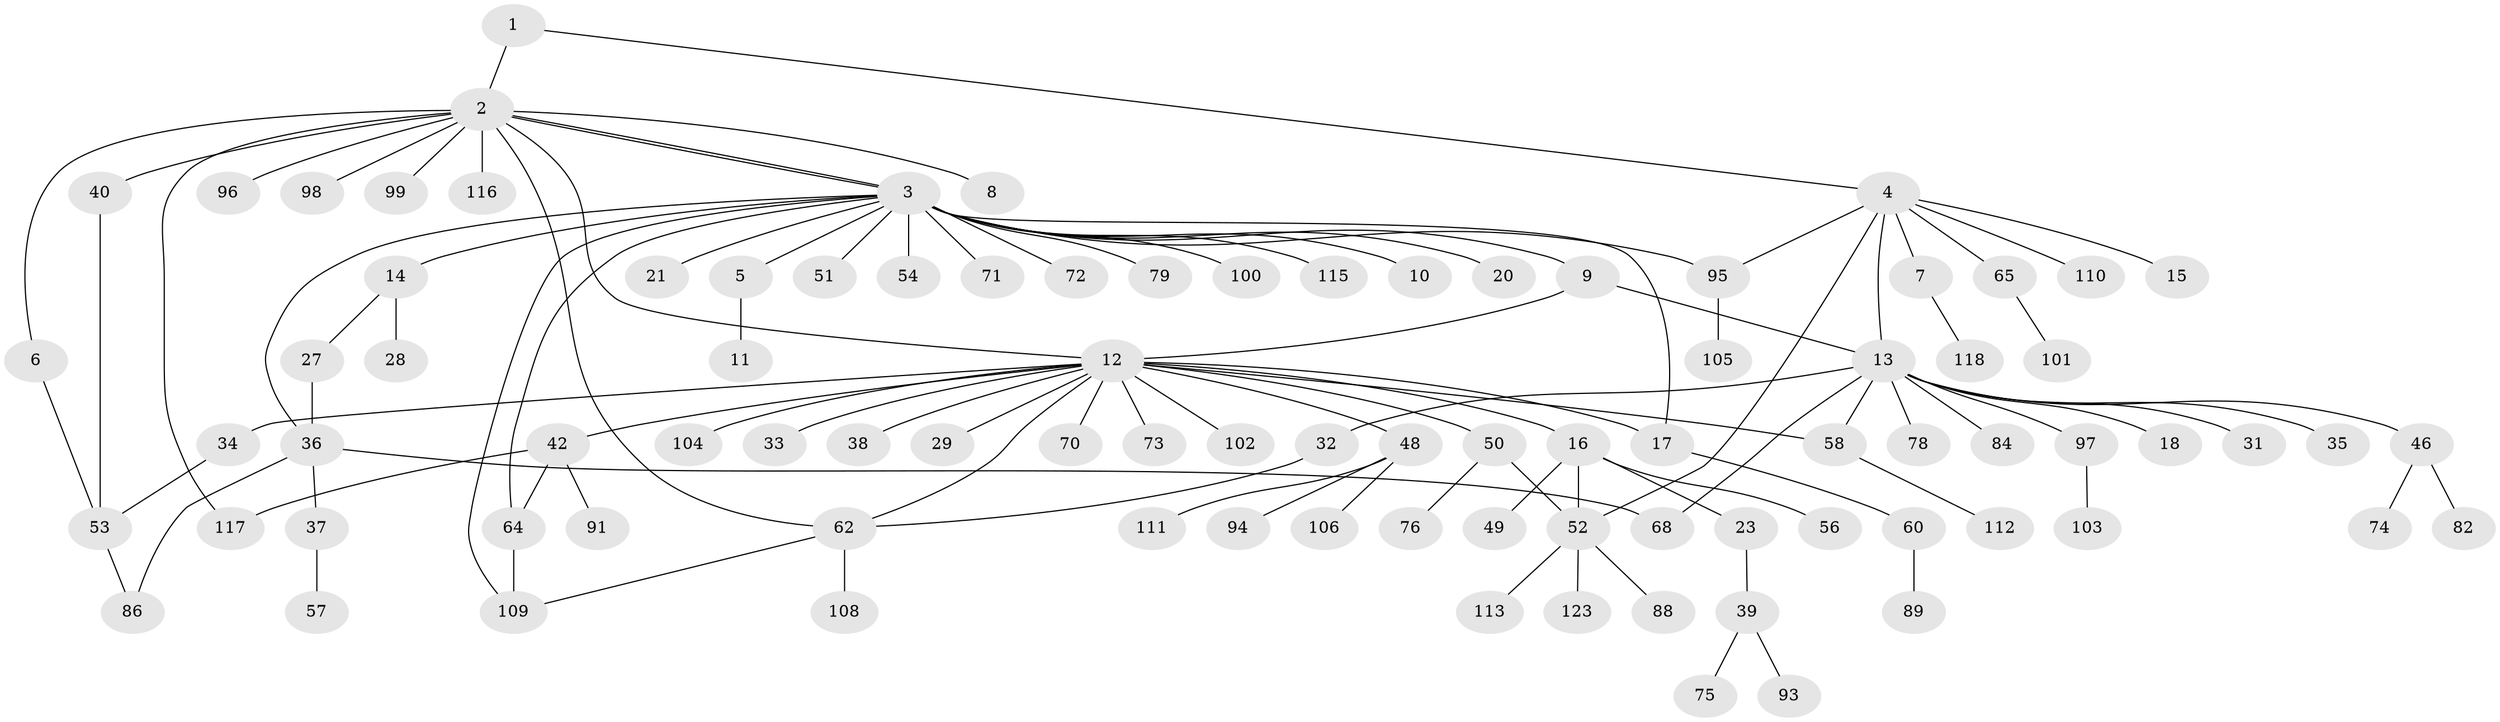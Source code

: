 // Generated by graph-tools (version 1.1) at 2025/51/02/27/25 19:51:57]
// undirected, 91 vertices, 109 edges
graph export_dot {
graph [start="1"]
  node [color=gray90,style=filled];
  1;
  2 [super="+45"];
  3 [super="+25"];
  4 [super="+26"];
  5 [super="+81"];
  6;
  7;
  8 [super="+19"];
  9 [super="+77"];
  10;
  11;
  12 [super="+30"];
  13 [super="+24"];
  14 [super="+63"];
  15;
  16 [super="+43"];
  17;
  18 [super="+85"];
  20;
  21 [super="+22"];
  23;
  27;
  28;
  29;
  31;
  32 [super="+41"];
  33;
  34;
  35 [super="+90"];
  36 [super="+114"];
  37;
  38;
  39 [super="+67"];
  40;
  42 [super="+44"];
  46 [super="+47"];
  48 [super="+87"];
  49;
  50 [super="+55"];
  51;
  52 [super="+59"];
  53 [super="+61"];
  54;
  56;
  57;
  58 [super="+92"];
  60;
  62 [super="+69"];
  64 [super="+66"];
  65;
  68 [super="+121"];
  70;
  71;
  72 [super="+80"];
  73;
  74 [super="+83"];
  75;
  76;
  78;
  79;
  82;
  84;
  86;
  88 [super="+120"];
  89;
  91 [super="+119"];
  93;
  94;
  95 [super="+122"];
  96;
  97;
  98;
  99;
  100;
  101;
  102 [super="+107"];
  103;
  104;
  105;
  106;
  108;
  109 [super="+124"];
  110;
  111;
  112;
  113;
  115;
  116;
  117;
  118;
  123;
  1 -- 2;
  1 -- 4;
  2 -- 3;
  2 -- 3;
  2 -- 6;
  2 -- 8;
  2 -- 40;
  2 -- 96;
  2 -- 99;
  2 -- 116;
  2 -- 117;
  2 -- 12;
  2 -- 98;
  2 -- 62;
  3 -- 5;
  3 -- 9;
  3 -- 10;
  3 -- 14;
  3 -- 17;
  3 -- 20;
  3 -- 21;
  3 -- 36;
  3 -- 51;
  3 -- 54;
  3 -- 71;
  3 -- 72;
  3 -- 95;
  3 -- 100;
  3 -- 109;
  3 -- 115;
  3 -- 79;
  3 -- 64;
  4 -- 7;
  4 -- 15;
  4 -- 52;
  4 -- 95;
  4 -- 110;
  4 -- 65;
  4 -- 13;
  5 -- 11;
  6 -- 53;
  7 -- 118;
  9 -- 12;
  9 -- 13;
  12 -- 16;
  12 -- 29;
  12 -- 33;
  12 -- 34;
  12 -- 38;
  12 -- 42;
  12 -- 48;
  12 -- 50 [weight=2];
  12 -- 58;
  12 -- 62;
  12 -- 70;
  12 -- 73;
  12 -- 102;
  12 -- 104;
  12 -- 17;
  13 -- 18;
  13 -- 31;
  13 -- 32;
  13 -- 58;
  13 -- 84;
  13 -- 97;
  13 -- 35;
  13 -- 68;
  13 -- 46;
  13 -- 78;
  14 -- 27;
  14 -- 28;
  16 -- 23;
  16 -- 56;
  16 -- 49;
  16 -- 52;
  17 -- 60;
  23 -- 39;
  27 -- 36;
  32 -- 62;
  34 -- 53;
  36 -- 37;
  36 -- 86;
  36 -- 68;
  37 -- 57;
  39 -- 75;
  39 -- 93;
  40 -- 53;
  42 -- 64;
  42 -- 91;
  42 -- 117;
  46 -- 82;
  46 -- 74;
  48 -- 94;
  48 -- 111;
  48 -- 106;
  50 -- 76;
  50 -- 52;
  52 -- 113;
  52 -- 88;
  52 -- 123;
  53 -- 86;
  58 -- 112;
  60 -- 89;
  62 -- 108;
  62 -- 109;
  64 -- 109;
  65 -- 101;
  95 -- 105;
  97 -- 103;
}

